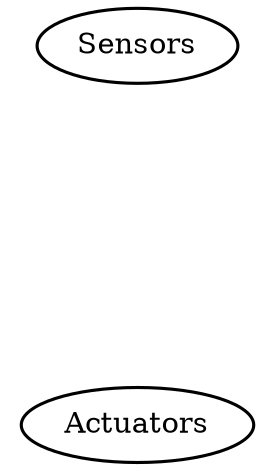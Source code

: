 digraph {
	edge [penwidth=1.5]
	node [penwidth=1.5]
	
	node [shape=ellipse,style=filled,fillcolor=white];
	sensors[label="Sensors"];
	actuators[label="Actuators"];
	node [shape=box,style=invis,fillcolor=white];
	mystery_box[label="  ?  ",fontsize=60];

	sensors->mystery_box[style=invis];
	mystery_box->actuators[style=invis];
}